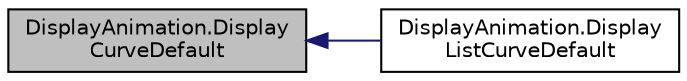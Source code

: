 digraph "DisplayAnimation.DisplayCurveDefault"
{
  edge [fontname="Helvetica",fontsize="10",labelfontname="Helvetica",labelfontsize="10"];
  node [fontname="Helvetica",fontsize="10",shape=record];
  rankdir="LR";
  Node29 [label="DisplayAnimation.Display\lCurveDefault",height=0.2,width=0.4,color="black", fillcolor="grey75", style="filled", fontcolor="black"];
  Node29 -> Node30 [dir="back",color="midnightblue",fontsize="10",style="solid",fontname="Helvetica"];
  Node30 [label="DisplayAnimation.Display\lListCurveDefault",height=0.2,width=0.4,color="black", fillcolor="white", style="filled",URL="$namespace_display_animation.html#a3761e9d949ba1f5c8e06c42df62a5e60"];
}
